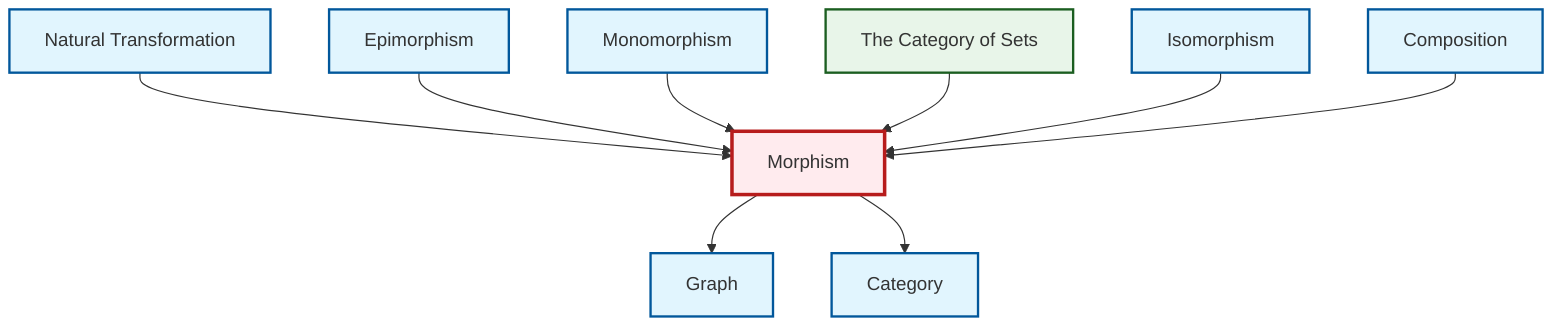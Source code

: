 graph TD
    classDef definition fill:#e1f5fe,stroke:#01579b,stroke-width:2px
    classDef theorem fill:#f3e5f5,stroke:#4a148c,stroke-width:2px
    classDef axiom fill:#fff3e0,stroke:#e65100,stroke-width:2px
    classDef example fill:#e8f5e9,stroke:#1b5e20,stroke-width:2px
    classDef current fill:#ffebee,stroke:#b71c1c,stroke-width:3px
    def-composition["Composition"]:::definition
    def-isomorphism["Isomorphism"]:::definition
    def-morphism["Morphism"]:::definition
    def-category["Category"]:::definition
    ex-set-category["The Category of Sets"]:::example
    def-epimorphism["Epimorphism"]:::definition
    def-monomorphism["Monomorphism"]:::definition
    def-graph["Graph"]:::definition
    def-natural-transformation["Natural Transformation"]:::definition
    def-natural-transformation --> def-morphism
    def-morphism --> def-graph
    def-epimorphism --> def-morphism
    def-monomorphism --> def-morphism
    ex-set-category --> def-morphism
    def-isomorphism --> def-morphism
    def-composition --> def-morphism
    def-morphism --> def-category
    class def-morphism current